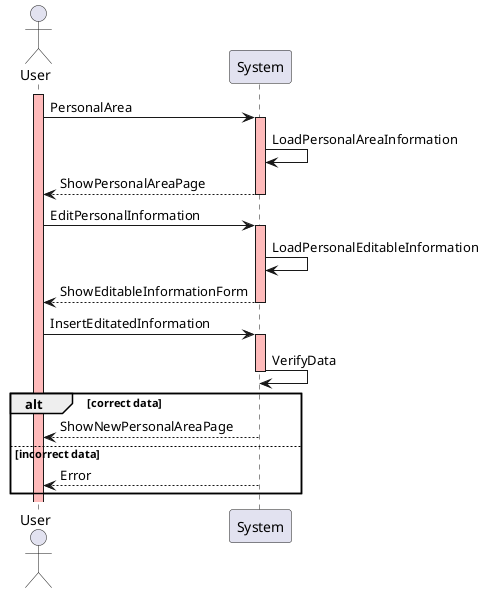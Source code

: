 @startuml

actor User
participant System

activate User #FFBBBB
User -> System: PersonalArea
activate System #FFBBBB
System -> System: LoadPersonalAreaInformation
System --> User: ShowPersonalAreaPage
deactivate System
User -> System: EditPersonalInformation
activate System #FFBBBB
System -> System: LoadPersonalEditableInformation
System --> User: ShowEditableInformationForm
deactivate System
User -> System: InsertEditatedInformation
activate System #FFBBBB
System -> System: VerifyData
deactivate System

alt correct data
  System --> User: ShowNewPersonalAreaPage
else incorrect data
  System --> User: Error
end

@enduml
